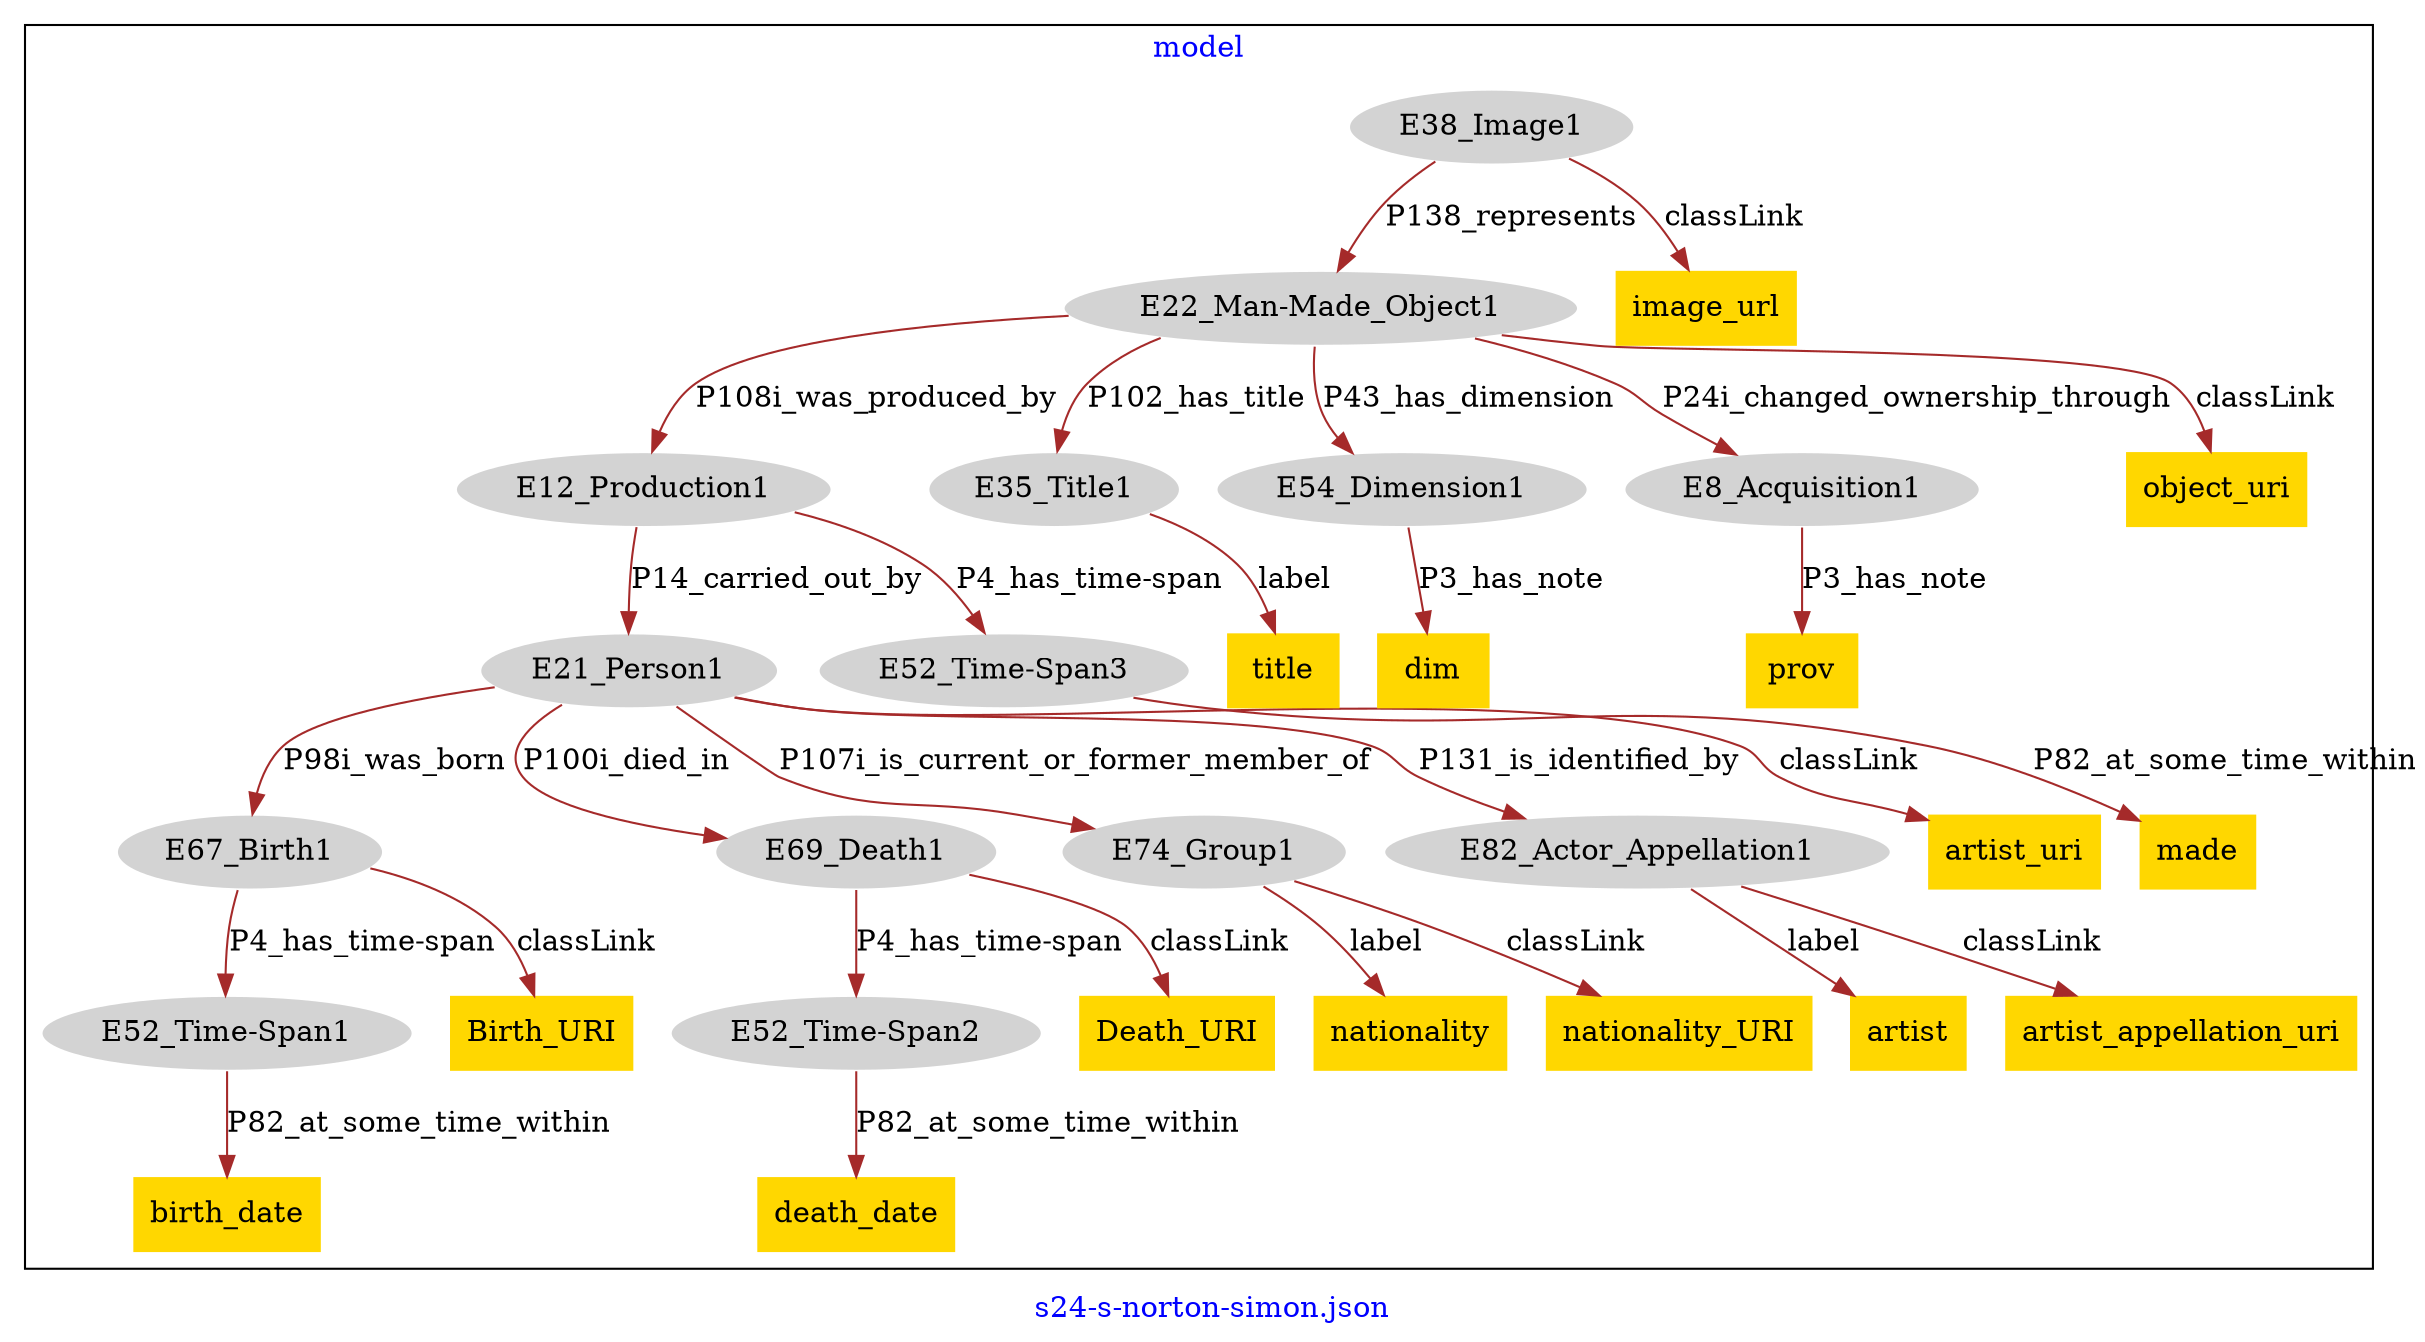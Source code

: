 digraph n0 {
fontcolor="blue"
remincross="true"
label="s24-s-norton-simon.json"
subgraph cluster {
label="model"
n2[style="filled",color="white",fillcolor="lightgray",label="E12_Production1"];
n3[style="filled",color="white",fillcolor="lightgray",label="E21_Person1"];
n4[style="filled",color="white",fillcolor="lightgray",label="E52_Time-Span3"];
n5[style="filled",color="white",fillcolor="lightgray",label="E67_Birth1"];
n6[style="filled",color="white",fillcolor="lightgray",label="E69_Death1"];
n7[style="filled",color="white",fillcolor="lightgray",label="E74_Group1"];
n8[style="filled",color="white",fillcolor="lightgray",label="E82_Actor_Appellation1"];
n9[style="filled",color="white",fillcolor="lightgray",label="E22_Man-Made_Object1"];
n10[style="filled",color="white",fillcolor="lightgray",label="E35_Title1"];
n11[style="filled",color="white",fillcolor="lightgray",label="E54_Dimension1"];
n12[style="filled",color="white",fillcolor="lightgray",label="E8_Acquisition1"];
n13[style="filled",color="white",fillcolor="lightgray",label="E38_Image1"];
n14[style="filled",color="white",fillcolor="lightgray",label="E52_Time-Span1"];
n15[style="filled",color="white",fillcolor="lightgray",label="E52_Time-Span2"];
n16[shape="plaintext",style="filled",fillcolor="gold",label="artist_uri"];
n17[shape="plaintext",style="filled",fillcolor="gold",label="prov"];
n18[shape="plaintext",style="filled",fillcolor="gold",label="title"];
n19[shape="plaintext",style="filled",fillcolor="gold",label="nationality"];
n20[shape="plaintext",style="filled",fillcolor="gold",label="artist"];
n21[shape="plaintext",style="filled",fillcolor="gold",label="dim"];
n22[shape="plaintext",style="filled",fillcolor="gold",label="Death_URI"];
n23[shape="plaintext",style="filled",fillcolor="gold",label="artist_appellation_uri"];
n24[shape="plaintext",style="filled",fillcolor="gold",label="image_url"];
n25[shape="plaintext",style="filled",fillcolor="gold",label="made"];
n26[shape="plaintext",style="filled",fillcolor="gold",label="object_uri"];
n27[shape="plaintext",style="filled",fillcolor="gold",label="death_date"];
n28[shape="plaintext",style="filled",fillcolor="gold",label="Birth_URI"];
n29[shape="plaintext",style="filled",fillcolor="gold",label="birth_date"];
n30[shape="plaintext",style="filled",fillcolor="gold",label="nationality_URI"];
}
n2 -> n3[color="brown",fontcolor="black",label="P14_carried_out_by"]
n2 -> n4[color="brown",fontcolor="black",label="P4_has_time-span"]
n3 -> n5[color="brown",fontcolor="black",label="P98i_was_born"]
n3 -> n6[color="brown",fontcolor="black",label="P100i_died_in"]
n3 -> n7[color="brown",fontcolor="black",label="P107i_is_current_or_former_member_of"]
n3 -> n8[color="brown",fontcolor="black",label="P131_is_identified_by"]
n9 -> n2[color="brown",fontcolor="black",label="P108i_was_produced_by"]
n9 -> n10[color="brown",fontcolor="black",label="P102_has_title"]
n9 -> n11[color="brown",fontcolor="black",label="P43_has_dimension"]
n9 -> n12[color="brown",fontcolor="black",label="P24i_changed_ownership_through"]
n13 -> n9[color="brown",fontcolor="black",label="P138_represents"]
n5 -> n14[color="brown",fontcolor="black",label="P4_has_time-span"]
n6 -> n15[color="brown",fontcolor="black",label="P4_has_time-span"]
n3 -> n16[color="brown",fontcolor="black",label="classLink"]
n12 -> n17[color="brown",fontcolor="black",label="P3_has_note"]
n10 -> n18[color="brown",fontcolor="black",label="label"]
n7 -> n19[color="brown",fontcolor="black",label="label"]
n8 -> n20[color="brown",fontcolor="black",label="label"]
n11 -> n21[color="brown",fontcolor="black",label="P3_has_note"]
n6 -> n22[color="brown",fontcolor="black",label="classLink"]
n8 -> n23[color="brown",fontcolor="black",label="classLink"]
n13 -> n24[color="brown",fontcolor="black",label="classLink"]
n4 -> n25[color="brown",fontcolor="black",label="P82_at_some_time_within"]
n9 -> n26[color="brown",fontcolor="black",label="classLink"]
n15 -> n27[color="brown",fontcolor="black",label="P82_at_some_time_within"]
n5 -> n28[color="brown",fontcolor="black",label="classLink"]
n14 -> n29[color="brown",fontcolor="black",label="P82_at_some_time_within"]
n7 -> n30[color="brown",fontcolor="black",label="classLink"]
}
